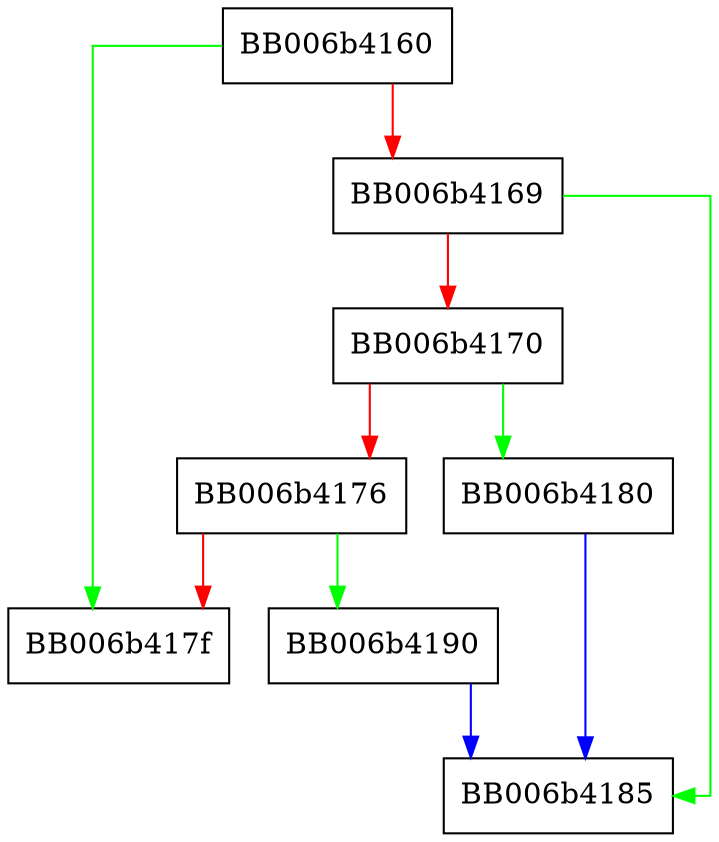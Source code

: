 digraph x25519_to_EncryptedPrivateKeyInfo_der_does_selection {
  node [shape="box"];
  graph [splines=ortho];
  BB006b4160 -> BB006b417f [color="green"];
  BB006b4160 -> BB006b4169 [color="red"];
  BB006b4169 -> BB006b4185 [color="green"];
  BB006b4169 -> BB006b4170 [color="red"];
  BB006b4170 -> BB006b4180 [color="green"];
  BB006b4170 -> BB006b4176 [color="red"];
  BB006b4176 -> BB006b4190 [color="green"];
  BB006b4176 -> BB006b417f [color="red"];
  BB006b4180 -> BB006b4185 [color="blue"];
  BB006b4190 -> BB006b4185 [color="blue"];
}